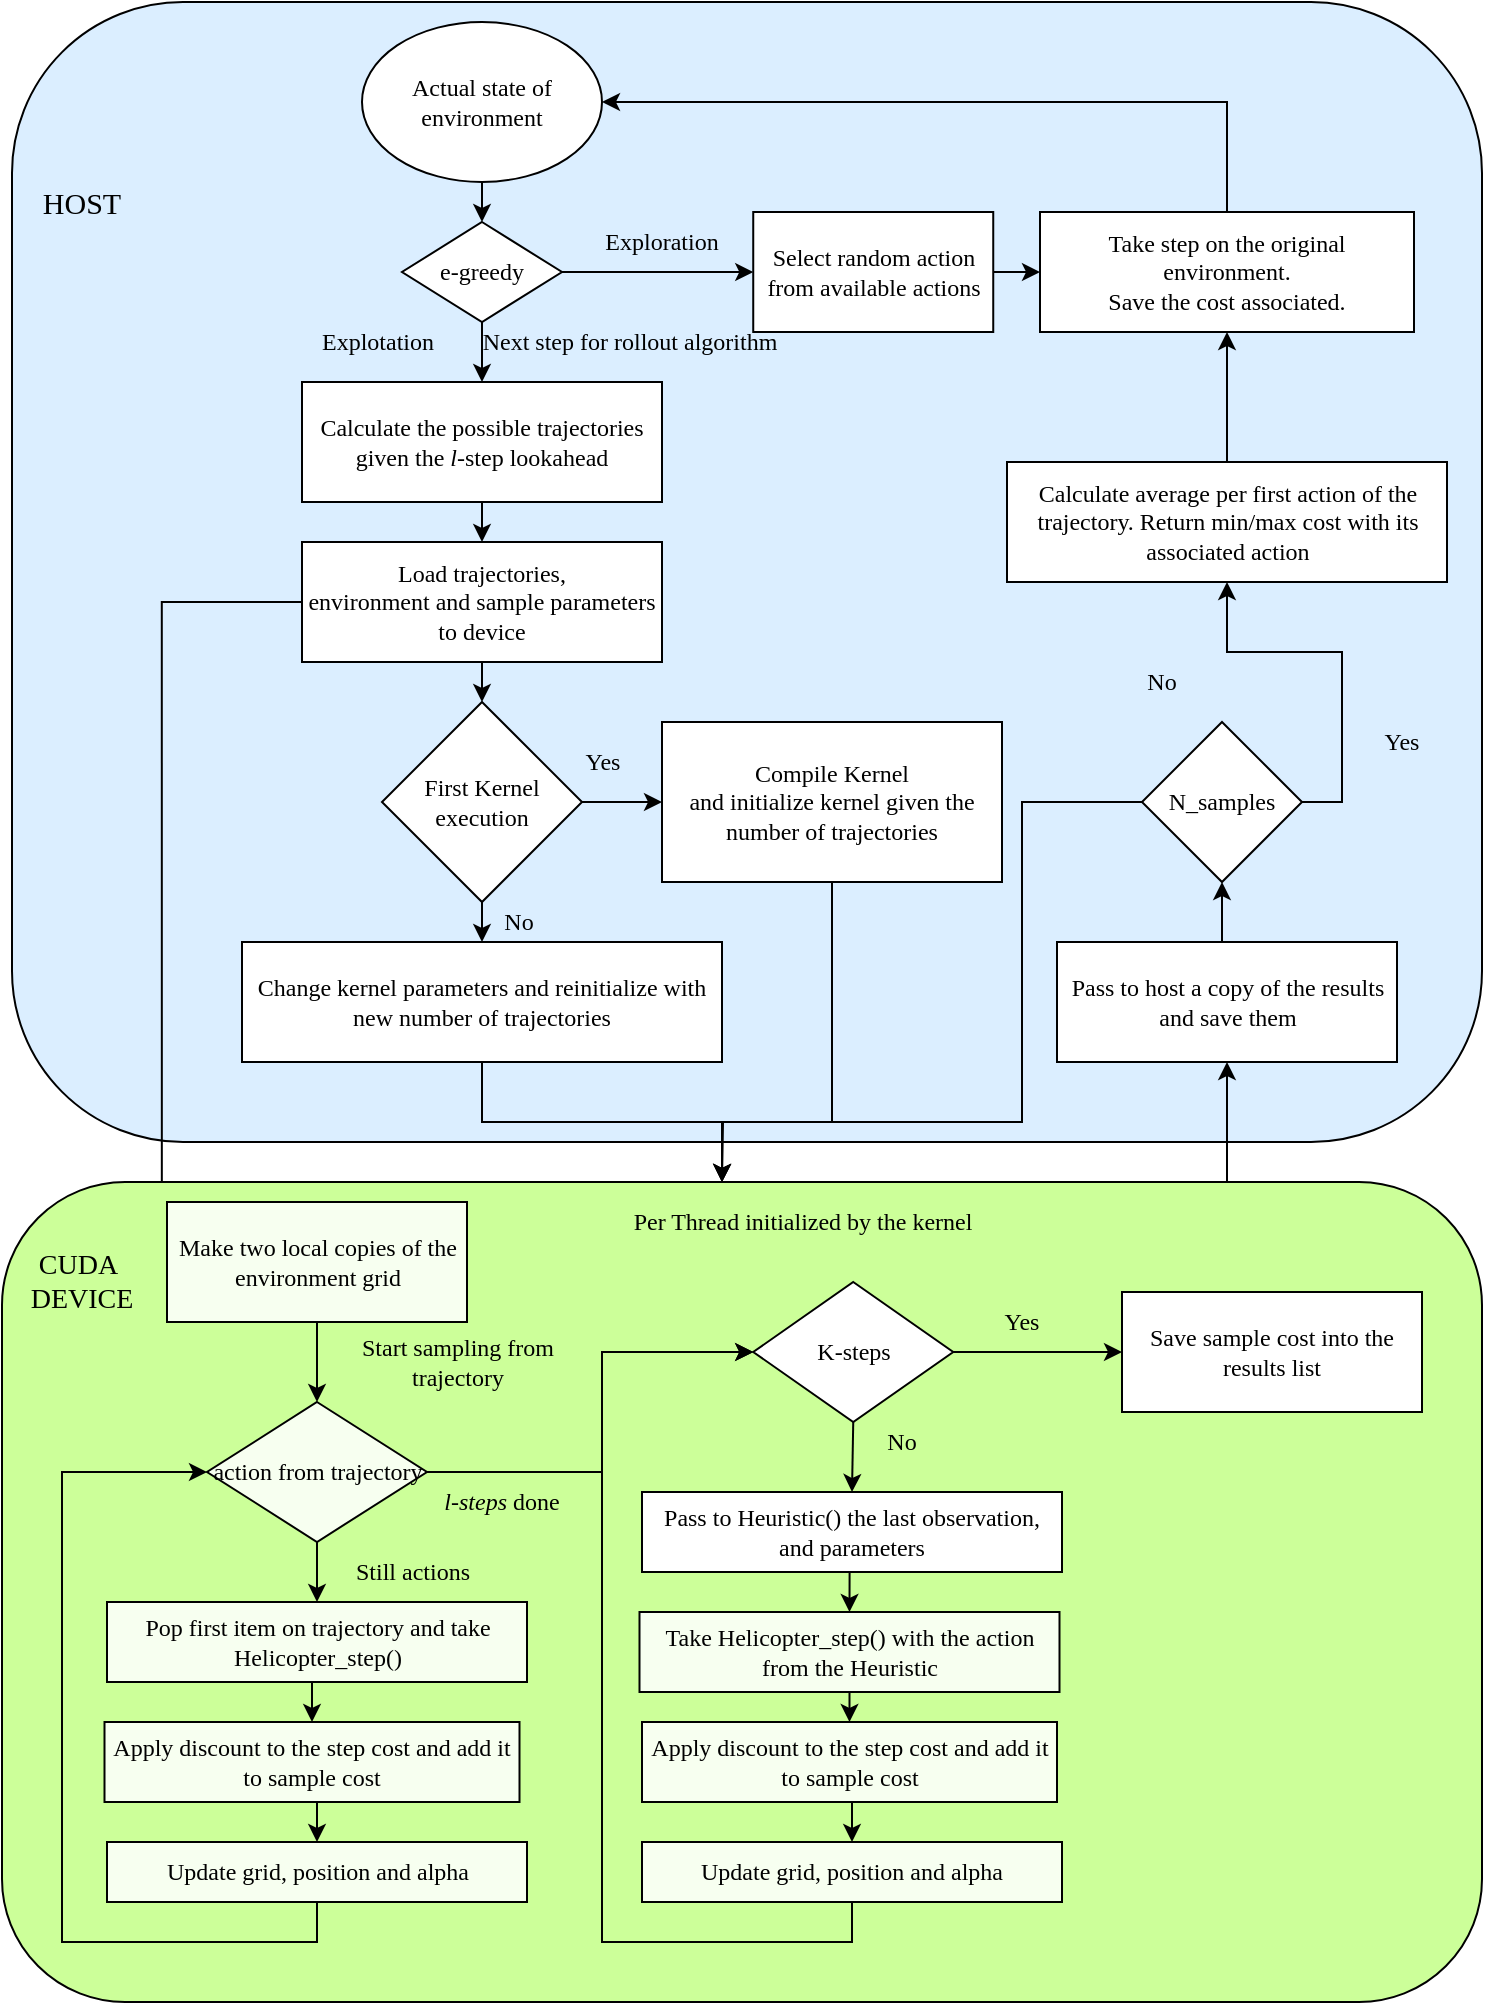 <mxfile version="13.3.5" type="github"><diagram id="CaOZ-sWEynGRLUBvOE7g" name="Page-1"><mxGraphModel dx="866" dy="591" grid="1" gridSize="10" guides="1" tooltips="1" connect="1" arrows="1" fold="1" page="1" pageScale="1" pageWidth="827" pageHeight="1169" math="0" shadow="0"><root><mxCell id="0"/><mxCell id="1" parent="0"/><mxCell id="JQbTLBSLMBJ5dvQ3ji6n-27" value="" style="rounded=1;whiteSpace=wrap;html=1;labelBackgroundColor=none;fontFamily=Verdana;fontSize=12;fontColor=#000000;fillColor=#DBEEFF;" vertex="1" parent="1"><mxGeometry x="25" y="60" width="735" height="570" as="geometry"/></mxCell><mxCell id="JQbTLBSLMBJ5dvQ3ji6n-82" style="edgeStyle=orthogonalEdgeStyle;rounded=0;orthogonalLoop=1;jettySize=auto;html=1;exitX=0.75;exitY=0;exitDx=0;exitDy=0;entryX=0.5;entryY=1;entryDx=0;entryDy=0;endArrow=classic;endFill=1;fontFamily=Verdana;fontSize=12;fontColor=#000000;" edge="1" parent="1" source="JQbTLBSLMBJ5dvQ3ji6n-3" target="JQbTLBSLMBJ5dvQ3ji6n-81"><mxGeometry relative="1" as="geometry"><Array as="points"><mxPoint x="633" y="650"/></Array></mxGeometry></mxCell><mxCell id="JQbTLBSLMBJ5dvQ3ji6n-3" value="" style="rounded=1;whiteSpace=wrap;html=1;labelBackgroundColor=#CCFF99;labelBorderColor=#000000;fillColor=#CCFF99;" vertex="1" parent="1"><mxGeometry x="20" y="650" width="740" height="410" as="geometry"/></mxCell><mxCell id="JQbTLBSLMBJ5dvQ3ji6n-51" style="edgeStyle=orthogonalEdgeStyle;rounded=0;orthogonalLoop=1;jettySize=auto;html=1;exitX=0.5;exitY=1;exitDx=0;exitDy=0;entryX=0.5;entryY=0;entryDx=0;entryDy=0;endArrow=classic;endFill=1;fontFamily=Verdana;fontSize=12;fontColor=#000000;" edge="1" parent="1" source="JQbTLBSLMBJ5dvQ3ji6n-1" target="JQbTLBSLMBJ5dvQ3ji6n-47"><mxGeometry relative="1" as="geometry"/></mxCell><mxCell id="JQbTLBSLMBJ5dvQ3ji6n-1" value="Actual state of environment" style="ellipse;whiteSpace=wrap;html=1;fontFamily=Verdana;fontSize=12;" vertex="1" parent="1"><mxGeometry x="200" y="70" width="120" height="80" as="geometry"/></mxCell><mxCell id="JQbTLBSLMBJ5dvQ3ji6n-14" style="edgeStyle=orthogonalEdgeStyle;rounded=0;orthogonalLoop=1;jettySize=auto;html=1;exitX=0.5;exitY=1;exitDx=0;exitDy=0;entryX=0.5;entryY=0;entryDx=0;entryDy=0;fontFamily=Verdana;fontSize=12;fontColor=#000000;" edge="1" parent="1" source="JQbTLBSLMBJ5dvQ3ji6n-2" target="JQbTLBSLMBJ5dvQ3ji6n-13"><mxGeometry relative="1" as="geometry"/></mxCell><mxCell id="JQbTLBSLMBJ5dvQ3ji6n-2" value="Calculate the possible trajectories given the &lt;i&gt;l&lt;/i&gt;-step lookahead" style="rounded=0;whiteSpace=wrap;html=1;fontFamily=Verdana;fontSize=12;" vertex="1" parent="1"><mxGeometry x="170" y="250" width="180" height="60" as="geometry"/></mxCell><mxCell id="JQbTLBSLMBJ5dvQ3ji6n-7" value="&lt;font style=&quot;font-size: 14px&quot;&gt;CUDA&amp;nbsp; DEVICE&lt;/font&gt;" style="text;html=1;strokeColor=none;fillColor=none;align=center;verticalAlign=middle;whiteSpace=wrap;rounded=0;labelBackgroundColor=#CCFF99;fontFamily=Verdana;fontSize=12;fontColor=#000000;" vertex="1" parent="1"><mxGeometry x="40" y="690" width="40" height="20" as="geometry"/></mxCell><mxCell id="JQbTLBSLMBJ5dvQ3ji6n-9" value="&lt;font style=&quot;font-size: 15px&quot;&gt;HOST&lt;/font&gt;" style="text;html=1;strokeColor=none;fillColor=none;align=center;verticalAlign=middle;whiteSpace=wrap;rounded=0;labelBackgroundColor=none;fontFamily=Verdana;fontSize=12;fontColor=#000000;" vertex="1" parent="1"><mxGeometry x="40" y="150" width="40" height="20" as="geometry"/></mxCell><mxCell id="JQbTLBSLMBJ5dvQ3ji6n-10" value="Next step for rollout algorithm" style="text;html=1;strokeColor=none;fillColor=none;align=center;verticalAlign=middle;whiteSpace=wrap;rounded=0;labelBackgroundColor=none;fontFamily=Verdana;fontSize=12;fontColor=#000000;" vertex="1" parent="1"><mxGeometry x="254" y="220" width="160" height="20" as="geometry"/></mxCell><mxCell id="JQbTLBSLMBJ5dvQ3ji6n-17" style="edgeStyle=orthogonalEdgeStyle;rounded=0;orthogonalLoop=1;jettySize=auto;html=1;exitX=0.5;exitY=1;exitDx=0;exitDy=0;entryX=0.5;entryY=0;entryDx=0;entryDy=0;fontFamily=Verdana;fontSize=12;fontColor=#000000;" edge="1" parent="1" source="JQbTLBSLMBJ5dvQ3ji6n-13" target="JQbTLBSLMBJ5dvQ3ji6n-15"><mxGeometry relative="1" as="geometry"/></mxCell><mxCell id="JQbTLBSLMBJ5dvQ3ji6n-34" style="edgeStyle=orthogonalEdgeStyle;rounded=0;orthogonalLoop=1;jettySize=auto;html=1;exitX=0;exitY=0.5;exitDx=0;exitDy=0;entryX=0.108;entryY=0;entryDx=0;entryDy=0;entryPerimeter=0;endArrow=none;endFill=0;fontFamily=Verdana;fontSize=12;fontColor=#000000;" edge="1" parent="1" source="JQbTLBSLMBJ5dvQ3ji6n-13" target="JQbTLBSLMBJ5dvQ3ji6n-3"><mxGeometry relative="1" as="geometry"><Array as="points"><mxPoint x="100" y="360"/></Array></mxGeometry></mxCell><mxCell id="JQbTLBSLMBJ5dvQ3ji6n-13" value="&lt;div&gt;Load trajectories,&lt;/div&gt;&lt;div&gt;environment and sample parameters to device&lt;br&gt;&lt;/div&gt;" style="rounded=0;whiteSpace=wrap;html=1;labelBackgroundColor=none;fontFamily=Verdana;fontSize=12;" vertex="1" parent="1"><mxGeometry x="170" y="330" width="180" height="60" as="geometry"/></mxCell><mxCell id="JQbTLBSLMBJ5dvQ3ji6n-18" style="edgeStyle=orthogonalEdgeStyle;rounded=0;orthogonalLoop=1;jettySize=auto;html=1;exitX=1;exitY=0.5;exitDx=0;exitDy=0;entryX=0;entryY=0.5;entryDx=0;entryDy=0;fontFamily=Verdana;fontSize=12;fontColor=#000000;" edge="1" parent="1" source="JQbTLBSLMBJ5dvQ3ji6n-15" target="JQbTLBSLMBJ5dvQ3ji6n-16"><mxGeometry relative="1" as="geometry"/></mxCell><mxCell id="JQbTLBSLMBJ5dvQ3ji6n-22" style="edgeStyle=orthogonalEdgeStyle;rounded=0;orthogonalLoop=1;jettySize=auto;html=1;exitX=0.5;exitY=1;exitDx=0;exitDy=0;entryX=0.5;entryY=0;entryDx=0;entryDy=0;endArrow=classic;endFill=1;fontFamily=Verdana;fontSize=12;fontColor=#000000;" edge="1" parent="1" source="JQbTLBSLMBJ5dvQ3ji6n-15" target="JQbTLBSLMBJ5dvQ3ji6n-21"><mxGeometry relative="1" as="geometry"/></mxCell><mxCell id="JQbTLBSLMBJ5dvQ3ji6n-15" value="&lt;div&gt;First Kernel&lt;/div&gt;&lt;div&gt;execution&lt;br&gt;&lt;/div&gt;" style="rhombus;whiteSpace=wrap;html=1;labelBackgroundColor=none;fontFamily=Verdana;fontSize=12;" vertex="1" parent="1"><mxGeometry x="210" y="410" width="100" height="100" as="geometry"/></mxCell><mxCell id="JQbTLBSLMBJ5dvQ3ji6n-91" style="edgeStyle=orthogonalEdgeStyle;rounded=0;orthogonalLoop=1;jettySize=auto;html=1;exitX=0.5;exitY=1;exitDx=0;exitDy=0;endArrow=classic;endFill=1;fontFamily=Verdana;fontSize=12;fontColor=#000000;" edge="1" parent="1" source="JQbTLBSLMBJ5dvQ3ji6n-16"><mxGeometry relative="1" as="geometry"><mxPoint x="380" y="650" as="targetPoint"/><Array as="points"><mxPoint x="435" y="620"/><mxPoint x="380" y="620"/></Array></mxGeometry></mxCell><mxCell id="JQbTLBSLMBJ5dvQ3ji6n-16" value="&lt;div&gt;Compile Kernel&lt;/div&gt;&lt;div&gt;and initialize kernel given the number of trajectories&lt;br&gt;&lt;/div&gt;" style="rounded=0;whiteSpace=wrap;html=1;labelBackgroundColor=none;fontFamily=Verdana;fontSize=12;fontColor=#000000;fillColor=#FFFFFF;" vertex="1" parent="1"><mxGeometry x="350" y="420" width="170" height="80" as="geometry"/></mxCell><mxCell id="JQbTLBSLMBJ5dvQ3ji6n-19" value="Yes" style="text;html=1;align=center;verticalAlign=middle;resizable=0;points=[];autosize=1;fontSize=12;fontFamily=Verdana;fontColor=#000000;" vertex="1" parent="1"><mxGeometry x="300" y="430" width="40" height="20" as="geometry"/></mxCell><mxCell id="JQbTLBSLMBJ5dvQ3ji6n-96" style="edgeStyle=orthogonalEdgeStyle;rounded=0;orthogonalLoop=1;jettySize=auto;html=1;exitX=0.5;exitY=1;exitDx=0;exitDy=0;endArrow=classic;endFill=1;fontFamily=Verdana;fontSize=12;fontColor=#000000;" edge="1" parent="1" source="JQbTLBSLMBJ5dvQ3ji6n-21"><mxGeometry relative="1" as="geometry"><mxPoint x="380" y="650" as="targetPoint"/></mxGeometry></mxCell><mxCell id="JQbTLBSLMBJ5dvQ3ji6n-21" value="Change kernel parameters and reinitialize with new number of trajectories" style="rounded=0;whiteSpace=wrap;html=1;labelBackgroundColor=none;fillColor=#FFFFFF;fontFamily=Verdana;fontSize=12;fontColor=#000000;" vertex="1" parent="1"><mxGeometry x="140" y="530" width="240" height="60" as="geometry"/></mxCell><mxCell id="JQbTLBSLMBJ5dvQ3ji6n-23" value="No" style="text;html=1;align=center;verticalAlign=middle;resizable=0;points=[];autosize=1;fontSize=12;fontFamily=Verdana;fontColor=#000000;" vertex="1" parent="1"><mxGeometry x="262.5" y="510" width="30" height="20" as="geometry"/></mxCell><mxCell id="JQbTLBSLMBJ5dvQ3ji6n-37" style="edgeStyle=orthogonalEdgeStyle;rounded=0;orthogonalLoop=1;jettySize=auto;html=1;exitX=0.5;exitY=1;exitDx=0;exitDy=0;endArrow=classic;endFill=1;fontFamily=Verdana;fontSize=12;fontColor=#000000;" edge="1" parent="1" source="JQbTLBSLMBJ5dvQ3ji6n-29" target="JQbTLBSLMBJ5dvQ3ji6n-36"><mxGeometry relative="1" as="geometry"/></mxCell><mxCell id="JQbTLBSLMBJ5dvQ3ji6n-29" value="Make two local copies of the environment grid" style="rounded=0;whiteSpace=wrap;html=1;labelBackgroundColor=none;fontFamily=Verdana;fontSize=12;fontColor=#000000;fillColor=#F7FFF0;" vertex="1" parent="1"><mxGeometry x="102.5" y="660" width="150" height="60" as="geometry"/></mxCell><mxCell id="JQbTLBSLMBJ5dvQ3ji6n-30" value="Per Thread initialized by the kernel" style="text;html=1;align=center;verticalAlign=middle;resizable=0;points=[];autosize=1;fontSize=12;fontFamily=Verdana;fontColor=#000000;" vertex="1" parent="1"><mxGeometry x="310" y="660" width="220" height="20" as="geometry"/></mxCell><mxCell id="JQbTLBSLMBJ5dvQ3ji6n-40" style="edgeStyle=orthogonalEdgeStyle;rounded=0;orthogonalLoop=1;jettySize=auto;html=1;exitX=0.5;exitY=1;exitDx=0;exitDy=0;entryX=0.5;entryY=0;entryDx=0;entryDy=0;endArrow=classic;endFill=1;fontFamily=Verdana;fontSize=12;fontColor=#000000;" edge="1" parent="1" source="JQbTLBSLMBJ5dvQ3ji6n-36" target="JQbTLBSLMBJ5dvQ3ji6n-39"><mxGeometry relative="1" as="geometry"/></mxCell><mxCell id="JQbTLBSLMBJ5dvQ3ji6n-58" style="edgeStyle=orthogonalEdgeStyle;rounded=0;orthogonalLoop=1;jettySize=auto;html=1;exitX=1;exitY=0.5;exitDx=0;exitDy=0;entryX=0;entryY=0.5;entryDx=0;entryDy=0;endArrow=classic;endFill=1;fontFamily=Verdana;fontSize=12;fontColor=#000000;" edge="1" parent="1" source="JQbTLBSLMBJ5dvQ3ji6n-36" target="JQbTLBSLMBJ5dvQ3ji6n-57"><mxGeometry relative="1" as="geometry"><Array as="points"><mxPoint x="320" y="795"/><mxPoint x="320" y="735"/></Array></mxGeometry></mxCell><mxCell id="JQbTLBSLMBJ5dvQ3ji6n-36" value="action from trajectory" style="rhombus;whiteSpace=wrap;html=1;labelBackgroundColor=none;fillColor=#F7FFF0;fontFamily=Verdana;fontSize=12;fontColor=#000000;" vertex="1" parent="1"><mxGeometry x="122.5" y="760" width="110" height="70" as="geometry"/></mxCell><mxCell id="JQbTLBSLMBJ5dvQ3ji6n-38" value="Start sampling from trajectory" style="text;html=1;strokeColor=none;fillColor=none;align=center;verticalAlign=middle;whiteSpace=wrap;rounded=0;labelBackgroundColor=none;fontFamily=Verdana;fontSize=12;fontColor=#000000;" vertex="1" parent="1"><mxGeometry x="187.5" y="730" width="120" height="20" as="geometry"/></mxCell><mxCell id="JQbTLBSLMBJ5dvQ3ji6n-44" style="edgeStyle=orthogonalEdgeStyle;rounded=0;orthogonalLoop=1;jettySize=auto;html=1;exitX=0.5;exitY=1;exitDx=0;exitDy=0;entryX=0.5;entryY=0;entryDx=0;entryDy=0;endArrow=classic;endFill=1;fontFamily=Verdana;fontSize=12;fontColor=#000000;" edge="1" parent="1" source="JQbTLBSLMBJ5dvQ3ji6n-39" target="JQbTLBSLMBJ5dvQ3ji6n-43"><mxGeometry relative="1" as="geometry"/></mxCell><mxCell id="JQbTLBSLMBJ5dvQ3ji6n-39" value="Pop first item on trajectory and take Helicopter_step()" style="rounded=0;whiteSpace=wrap;html=1;labelBackgroundColor=none;fillColor=#F7FFF0;fontFamily=Verdana;fontSize=12;fontColor=#000000;" vertex="1" parent="1"><mxGeometry x="72.5" y="860" width="210" height="40" as="geometry"/></mxCell><mxCell id="JQbTLBSLMBJ5dvQ3ji6n-41" value="Still actions" style="text;html=1;strokeColor=none;fillColor=none;align=center;verticalAlign=middle;whiteSpace=wrap;rounded=0;labelBackgroundColor=none;fontFamily=Verdana;fontSize=12;fontColor=#000000;" vertex="1" parent="1"><mxGeometry x="187.5" y="835" width="75" height="20" as="geometry"/></mxCell><mxCell id="JQbTLBSLMBJ5dvQ3ji6n-46" style="edgeStyle=orthogonalEdgeStyle;rounded=0;orthogonalLoop=1;jettySize=auto;html=1;exitX=0.5;exitY=1;exitDx=0;exitDy=0;entryX=0.5;entryY=0;entryDx=0;entryDy=0;endArrow=classic;endFill=1;fontFamily=Verdana;fontSize=12;fontColor=#000000;" edge="1" parent="1" source="JQbTLBSLMBJ5dvQ3ji6n-43" target="JQbTLBSLMBJ5dvQ3ji6n-45"><mxGeometry relative="1" as="geometry"/></mxCell><mxCell id="JQbTLBSLMBJ5dvQ3ji6n-43" value="Apply discount to the step cost and add it to sample cost" style="rounded=0;whiteSpace=wrap;html=1;labelBackgroundColor=none;fillColor=#F7FFF0;fontFamily=Verdana;fontSize=12;fontColor=#000000;" vertex="1" parent="1"><mxGeometry x="71.25" y="920" width="207.5" height="40" as="geometry"/></mxCell><mxCell id="JQbTLBSLMBJ5dvQ3ji6n-56" style="edgeStyle=orthogonalEdgeStyle;rounded=0;orthogonalLoop=1;jettySize=auto;html=1;exitX=0.5;exitY=1;exitDx=0;exitDy=0;entryX=0;entryY=0.5;entryDx=0;entryDy=0;endArrow=classic;endFill=1;fontFamily=Verdana;fontSize=12;fontColor=#000000;" edge="1" parent="1" source="JQbTLBSLMBJ5dvQ3ji6n-45" target="JQbTLBSLMBJ5dvQ3ji6n-36"><mxGeometry relative="1" as="geometry"><Array as="points"><mxPoint x="178" y="1030"/><mxPoint x="50" y="1030"/><mxPoint x="50" y="795"/></Array></mxGeometry></mxCell><mxCell id="JQbTLBSLMBJ5dvQ3ji6n-45" value="Update grid, position and alpha" style="rounded=0;whiteSpace=wrap;html=1;labelBackgroundColor=none;fillColor=#F7FFF0;fontFamily=Verdana;fontSize=12;fontColor=#000000;" vertex="1" parent="1"><mxGeometry x="72.5" y="980" width="210" height="30" as="geometry"/></mxCell><mxCell id="JQbTLBSLMBJ5dvQ3ji6n-49" style="edgeStyle=orthogonalEdgeStyle;rounded=0;orthogonalLoop=1;jettySize=auto;html=1;exitX=0.5;exitY=1;exitDx=0;exitDy=0;entryX=0.5;entryY=0;entryDx=0;entryDy=0;endArrow=classic;endFill=1;fontFamily=Verdana;fontSize=12;fontColor=#000000;" edge="1" parent="1" source="JQbTLBSLMBJ5dvQ3ji6n-47" target="JQbTLBSLMBJ5dvQ3ji6n-2"><mxGeometry relative="1" as="geometry"/></mxCell><mxCell id="JQbTLBSLMBJ5dvQ3ji6n-53" style="edgeStyle=orthogonalEdgeStyle;rounded=0;orthogonalLoop=1;jettySize=auto;html=1;exitX=1;exitY=0.5;exitDx=0;exitDy=0;entryX=0;entryY=0.5;entryDx=0;entryDy=0;endArrow=classic;endFill=1;fontFamily=Verdana;fontSize=12;fontColor=#000000;" edge="1" parent="1" source="JQbTLBSLMBJ5dvQ3ji6n-47" target="JQbTLBSLMBJ5dvQ3ji6n-52"><mxGeometry relative="1" as="geometry"/></mxCell><mxCell id="JQbTLBSLMBJ5dvQ3ji6n-47" value="e-greedy" style="rhombus;whiteSpace=wrap;html=1;labelBackgroundColor=none;fontFamily=Verdana;fontSize=12;fontColor=#000000;fillColor=#FFFFFF;" vertex="1" parent="1"><mxGeometry x="220" y="170" width="80" height="50" as="geometry"/></mxCell><mxCell id="JQbTLBSLMBJ5dvQ3ji6n-50" value="Explotation" style="text;html=1;strokeColor=none;fillColor=none;align=center;verticalAlign=middle;whiteSpace=wrap;rounded=0;labelBackgroundColor=none;fontFamily=Verdana;fontSize=12;fontColor=#000000;" vertex="1" parent="1"><mxGeometry x="187.5" y="220" width="40" height="20" as="geometry"/></mxCell><mxCell id="JQbTLBSLMBJ5dvQ3ji6n-89" style="edgeStyle=orthogonalEdgeStyle;rounded=0;orthogonalLoop=1;jettySize=auto;html=1;exitX=1;exitY=0.5;exitDx=0;exitDy=0;endArrow=classic;endFill=1;fontFamily=Verdana;fontSize=12;fontColor=#000000;" edge="1" parent="1" source="JQbTLBSLMBJ5dvQ3ji6n-52" target="JQbTLBSLMBJ5dvQ3ji6n-88"><mxGeometry relative="1" as="geometry"/></mxCell><mxCell id="JQbTLBSLMBJ5dvQ3ji6n-52" value="Select random action from available actions" style="rounded=0;whiteSpace=wrap;html=1;labelBackgroundColor=none;fillColor=#FFFFFF;fontFamily=Verdana;fontSize=12;fontColor=#000000;" vertex="1" parent="1"><mxGeometry x="395.62" y="165" width="120" height="60" as="geometry"/></mxCell><mxCell id="JQbTLBSLMBJ5dvQ3ji6n-54" value="Exploration" style="text;html=1;strokeColor=none;fillColor=none;align=center;verticalAlign=middle;whiteSpace=wrap;rounded=0;labelBackgroundColor=none;fontFamily=Verdana;fontSize=12;fontColor=#000000;" vertex="1" parent="1"><mxGeometry x="330" y="170" width="40" height="20" as="geometry"/></mxCell><mxCell id="JQbTLBSLMBJ5dvQ3ji6n-61" style="edgeStyle=orthogonalEdgeStyle;rounded=0;orthogonalLoop=1;jettySize=auto;html=1;exitX=0.5;exitY=1;exitDx=0;exitDy=0;entryX=0.5;entryY=0;entryDx=0;entryDy=0;endArrow=classic;endFill=1;fontFamily=Verdana;fontSize=12;fontColor=#000000;" edge="1" parent="1" source="JQbTLBSLMBJ5dvQ3ji6n-57" target="JQbTLBSLMBJ5dvQ3ji6n-60"><mxGeometry relative="1" as="geometry"/></mxCell><mxCell id="JQbTLBSLMBJ5dvQ3ji6n-73" style="edgeStyle=orthogonalEdgeStyle;rounded=0;orthogonalLoop=1;jettySize=auto;html=1;exitX=1;exitY=0.5;exitDx=0;exitDy=0;entryX=0;entryY=0.5;entryDx=0;entryDy=0;endArrow=classic;endFill=1;fontFamily=Verdana;fontSize=12;fontColor=#000000;" edge="1" parent="1" source="JQbTLBSLMBJ5dvQ3ji6n-57" target="JQbTLBSLMBJ5dvQ3ji6n-72"><mxGeometry relative="1" as="geometry"/></mxCell><mxCell id="JQbTLBSLMBJ5dvQ3ji6n-57" value="K-steps" style="rhombus;whiteSpace=wrap;html=1;labelBackgroundColor=none;fillColor=#FFFFFF;fontFamily=Verdana;fontSize=12;fontColor=#000000;" vertex="1" parent="1"><mxGeometry x="395.62" y="700" width="100" height="70" as="geometry"/></mxCell><mxCell id="JQbTLBSLMBJ5dvQ3ji6n-59" value="&lt;i&gt;l-steps&lt;/i&gt; done" style="text;html=1;strokeColor=none;fillColor=none;align=center;verticalAlign=middle;whiteSpace=wrap;rounded=0;labelBackgroundColor=none;fontFamily=Verdana;fontSize=12;fontColor=#000000;" vertex="1" parent="1"><mxGeometry x="240" y="800" width="60" height="20" as="geometry"/></mxCell><mxCell id="JQbTLBSLMBJ5dvQ3ji6n-68" style="edgeStyle=orthogonalEdgeStyle;rounded=0;orthogonalLoop=1;jettySize=auto;html=1;exitX=0.5;exitY=1;exitDx=0;exitDy=0;entryX=0.5;entryY=0;entryDx=0;entryDy=0;endArrow=classic;endFill=1;fontFamily=Verdana;fontSize=12;fontColor=#000000;" edge="1" parent="1" source="JQbTLBSLMBJ5dvQ3ji6n-60" target="JQbTLBSLMBJ5dvQ3ji6n-65"><mxGeometry relative="1" as="geometry"/></mxCell><mxCell id="JQbTLBSLMBJ5dvQ3ji6n-60" value="Pass to Heuristic() the last observation, and parameters" style="rounded=0;whiteSpace=wrap;html=1;labelBackgroundColor=none;fillColor=#FFFFFF;fontFamily=Verdana;fontSize=12;fontColor=#000000;" vertex="1" parent="1"><mxGeometry x="340" y="805" width="210" height="40" as="geometry"/></mxCell><mxCell id="JQbTLBSLMBJ5dvQ3ji6n-62" value="No" style="text;html=1;strokeColor=none;fillColor=none;align=center;verticalAlign=middle;whiteSpace=wrap;rounded=0;labelBackgroundColor=none;fontFamily=Verdana;fontSize=12;fontColor=#000000;" vertex="1" parent="1"><mxGeometry x="450" y="770" width="40" height="20" as="geometry"/></mxCell><mxCell id="JQbTLBSLMBJ5dvQ3ji6n-69" style="edgeStyle=orthogonalEdgeStyle;rounded=0;orthogonalLoop=1;jettySize=auto;html=1;exitX=0.5;exitY=1;exitDx=0;exitDy=0;entryX=0.5;entryY=0;entryDx=0;entryDy=0;endArrow=classic;endFill=1;fontFamily=Verdana;fontSize=12;fontColor=#000000;" edge="1" parent="1" source="JQbTLBSLMBJ5dvQ3ji6n-65" target="JQbTLBSLMBJ5dvQ3ji6n-67"><mxGeometry relative="1" as="geometry"/></mxCell><mxCell id="JQbTLBSLMBJ5dvQ3ji6n-65" value="Take Helicopter_step() with the action from the Heuristic" style="rounded=0;whiteSpace=wrap;html=1;labelBackgroundColor=none;fillColor=#F7FFF0;fontFamily=Verdana;fontSize=12;fontColor=#000000;" vertex="1" parent="1"><mxGeometry x="338.75" y="865" width="210" height="40" as="geometry"/></mxCell><mxCell id="JQbTLBSLMBJ5dvQ3ji6n-71" style="edgeStyle=orthogonalEdgeStyle;rounded=0;orthogonalLoop=1;jettySize=auto;html=1;exitX=0.5;exitY=1;exitDx=0;exitDy=0;entryX=0;entryY=0.5;entryDx=0;entryDy=0;endArrow=classic;endFill=1;fontFamily=Verdana;fontSize=12;fontColor=#000000;" edge="1" parent="1" source="JQbTLBSLMBJ5dvQ3ji6n-66" target="JQbTLBSLMBJ5dvQ3ji6n-57"><mxGeometry relative="1" as="geometry"><Array as="points"><mxPoint x="445" y="1030"/><mxPoint x="320" y="1030"/><mxPoint x="320" y="735"/></Array></mxGeometry></mxCell><mxCell id="JQbTLBSLMBJ5dvQ3ji6n-66" value="Update grid, position and alpha" style="rounded=0;whiteSpace=wrap;html=1;labelBackgroundColor=none;fillColor=#F7FFF0;fontFamily=Verdana;fontSize=12;fontColor=#000000;" vertex="1" parent="1"><mxGeometry x="340" y="980" width="210" height="30" as="geometry"/></mxCell><mxCell id="JQbTLBSLMBJ5dvQ3ji6n-70" style="edgeStyle=orthogonalEdgeStyle;rounded=0;orthogonalLoop=1;jettySize=auto;html=1;exitX=0.5;exitY=1;exitDx=0;exitDy=0;entryX=0.5;entryY=0;entryDx=0;entryDy=0;endArrow=classic;endFill=1;fontFamily=Verdana;fontSize=12;fontColor=#000000;" edge="1" parent="1" source="JQbTLBSLMBJ5dvQ3ji6n-67" target="JQbTLBSLMBJ5dvQ3ji6n-66"><mxGeometry relative="1" as="geometry"/></mxCell><mxCell id="JQbTLBSLMBJ5dvQ3ji6n-67" value="Apply discount to the step cost and add it to sample cost" style="rounded=0;whiteSpace=wrap;html=1;labelBackgroundColor=none;fillColor=#F7FFF0;fontFamily=Verdana;fontSize=12;fontColor=#000000;" vertex="1" parent="1"><mxGeometry x="340" y="920" width="207.5" height="40" as="geometry"/></mxCell><mxCell id="JQbTLBSLMBJ5dvQ3ji6n-72" value="Save sample cost into the results list " style="rounded=0;whiteSpace=wrap;html=1;labelBackgroundColor=none;fillColor=#FFFFFF;fontFamily=Verdana;fontSize=12;fontColor=#000000;" vertex="1" parent="1"><mxGeometry x="580" y="705" width="150" height="60" as="geometry"/></mxCell><mxCell id="JQbTLBSLMBJ5dvQ3ji6n-74" value="Yes" style="text;html=1;strokeColor=none;fillColor=none;align=center;verticalAlign=middle;whiteSpace=wrap;rounded=0;labelBackgroundColor=none;fontFamily=Verdana;fontSize=12;fontColor=#000000;" vertex="1" parent="1"><mxGeometry x="510" y="710" width="40" height="20" as="geometry"/></mxCell><mxCell id="JQbTLBSLMBJ5dvQ3ji6n-86" style="edgeStyle=orthogonalEdgeStyle;rounded=0;orthogonalLoop=1;jettySize=auto;html=1;exitX=1;exitY=0.5;exitDx=0;exitDy=0;entryX=0.5;entryY=1;entryDx=0;entryDy=0;endArrow=classic;endFill=1;fontFamily=Verdana;fontSize=12;fontColor=#000000;" edge="1" parent="1" source="JQbTLBSLMBJ5dvQ3ji6n-76" target="JQbTLBSLMBJ5dvQ3ji6n-85"><mxGeometry relative="1" as="geometry"/></mxCell><mxCell id="JQbTLBSLMBJ5dvQ3ji6n-92" style="edgeStyle=orthogonalEdgeStyle;rounded=0;orthogonalLoop=1;jettySize=auto;html=1;exitX=0;exitY=0.5;exitDx=0;exitDy=0;endArrow=classic;endFill=1;fontFamily=Verdana;fontSize=12;fontColor=#000000;" edge="1" parent="1" source="JQbTLBSLMBJ5dvQ3ji6n-76"><mxGeometry relative="1" as="geometry"><mxPoint x="380" y="650" as="targetPoint"/><Array as="points"><mxPoint x="530" y="460"/><mxPoint x="530" y="620"/><mxPoint x="380" y="620"/></Array></mxGeometry></mxCell><mxCell id="JQbTLBSLMBJ5dvQ3ji6n-76" value="N_samples" style="rhombus;whiteSpace=wrap;html=1;labelBackgroundColor=none;fillColor=#FFFFFF;fontFamily=Verdana;fontSize=12;fontColor=#000000;" vertex="1" parent="1"><mxGeometry x="590" y="420" width="80" height="80" as="geometry"/></mxCell><mxCell id="JQbTLBSLMBJ5dvQ3ji6n-79" value="No" style="text;html=1;strokeColor=none;fillColor=none;align=center;verticalAlign=middle;whiteSpace=wrap;rounded=0;labelBackgroundColor=none;fontFamily=Verdana;fontSize=12;fontColor=#000000;" vertex="1" parent="1"><mxGeometry x="580" y="390" width="40" height="20" as="geometry"/></mxCell><mxCell id="JQbTLBSLMBJ5dvQ3ji6n-83" style="edgeStyle=orthogonalEdgeStyle;rounded=0;orthogonalLoop=1;jettySize=auto;html=1;exitX=0.5;exitY=0;exitDx=0;exitDy=0;entryX=0.5;entryY=1;entryDx=0;entryDy=0;endArrow=classic;endFill=1;fontFamily=Verdana;fontSize=12;fontColor=#000000;" edge="1" parent="1" source="JQbTLBSLMBJ5dvQ3ji6n-81" target="JQbTLBSLMBJ5dvQ3ji6n-76"><mxGeometry relative="1" as="geometry"/></mxCell><mxCell id="JQbTLBSLMBJ5dvQ3ji6n-81" value="Pass to host a copy of the results and save them" style="rounded=0;whiteSpace=wrap;html=1;labelBackgroundColor=none;fillColor=#FFFFFF;fontFamily=Verdana;fontSize=12;fontColor=#000000;" vertex="1" parent="1"><mxGeometry x="547.5" y="530" width="170" height="60" as="geometry"/></mxCell><mxCell id="JQbTLBSLMBJ5dvQ3ji6n-93" style="edgeStyle=orthogonalEdgeStyle;rounded=0;orthogonalLoop=1;jettySize=auto;html=1;exitX=0.5;exitY=0;exitDx=0;exitDy=0;entryX=0.5;entryY=1;entryDx=0;entryDy=0;endArrow=classic;endFill=1;fontFamily=Verdana;fontSize=12;fontColor=#000000;" edge="1" parent="1" source="JQbTLBSLMBJ5dvQ3ji6n-85" target="JQbTLBSLMBJ5dvQ3ji6n-88"><mxGeometry relative="1" as="geometry"/></mxCell><mxCell id="JQbTLBSLMBJ5dvQ3ji6n-85" value="Calculate average per first action of the trajectory. Return min/max cost with its associated action" style="rounded=0;whiteSpace=wrap;html=1;labelBackgroundColor=none;fillColor=#FFFFFF;fontFamily=Verdana;fontSize=12;fontColor=#000000;" vertex="1" parent="1"><mxGeometry x="522.5" y="290" width="220" height="60" as="geometry"/></mxCell><mxCell id="JQbTLBSLMBJ5dvQ3ji6n-87" value="Yes" style="text;html=1;strokeColor=none;fillColor=none;align=center;verticalAlign=middle;whiteSpace=wrap;rounded=0;labelBackgroundColor=none;fontFamily=Verdana;fontSize=12;fontColor=#000000;" vertex="1" parent="1"><mxGeometry x="700" y="420" width="40" height="20" as="geometry"/></mxCell><mxCell id="JQbTLBSLMBJ5dvQ3ji6n-94" style="edgeStyle=orthogonalEdgeStyle;rounded=0;orthogonalLoop=1;jettySize=auto;html=1;exitX=0.5;exitY=0;exitDx=0;exitDy=0;entryX=1;entryY=0.5;entryDx=0;entryDy=0;endArrow=classic;endFill=1;fontFamily=Verdana;fontSize=12;fontColor=#000000;" edge="1" parent="1" source="JQbTLBSLMBJ5dvQ3ji6n-88" target="JQbTLBSLMBJ5dvQ3ji6n-1"><mxGeometry relative="1" as="geometry"/></mxCell><mxCell id="JQbTLBSLMBJ5dvQ3ji6n-88" value="&lt;div&gt;Take step on the original environment.&lt;/div&gt;&lt;div&gt;Save the cost associated.&lt;br&gt;&lt;/div&gt;" style="rounded=0;whiteSpace=wrap;html=1;labelBackgroundColor=none;fillColor=#FFFFFF;fontFamily=Verdana;fontSize=12;fontColor=#000000;" vertex="1" parent="1"><mxGeometry x="539" y="165" width="187" height="60" as="geometry"/></mxCell></root></mxGraphModel></diagram></mxfile>